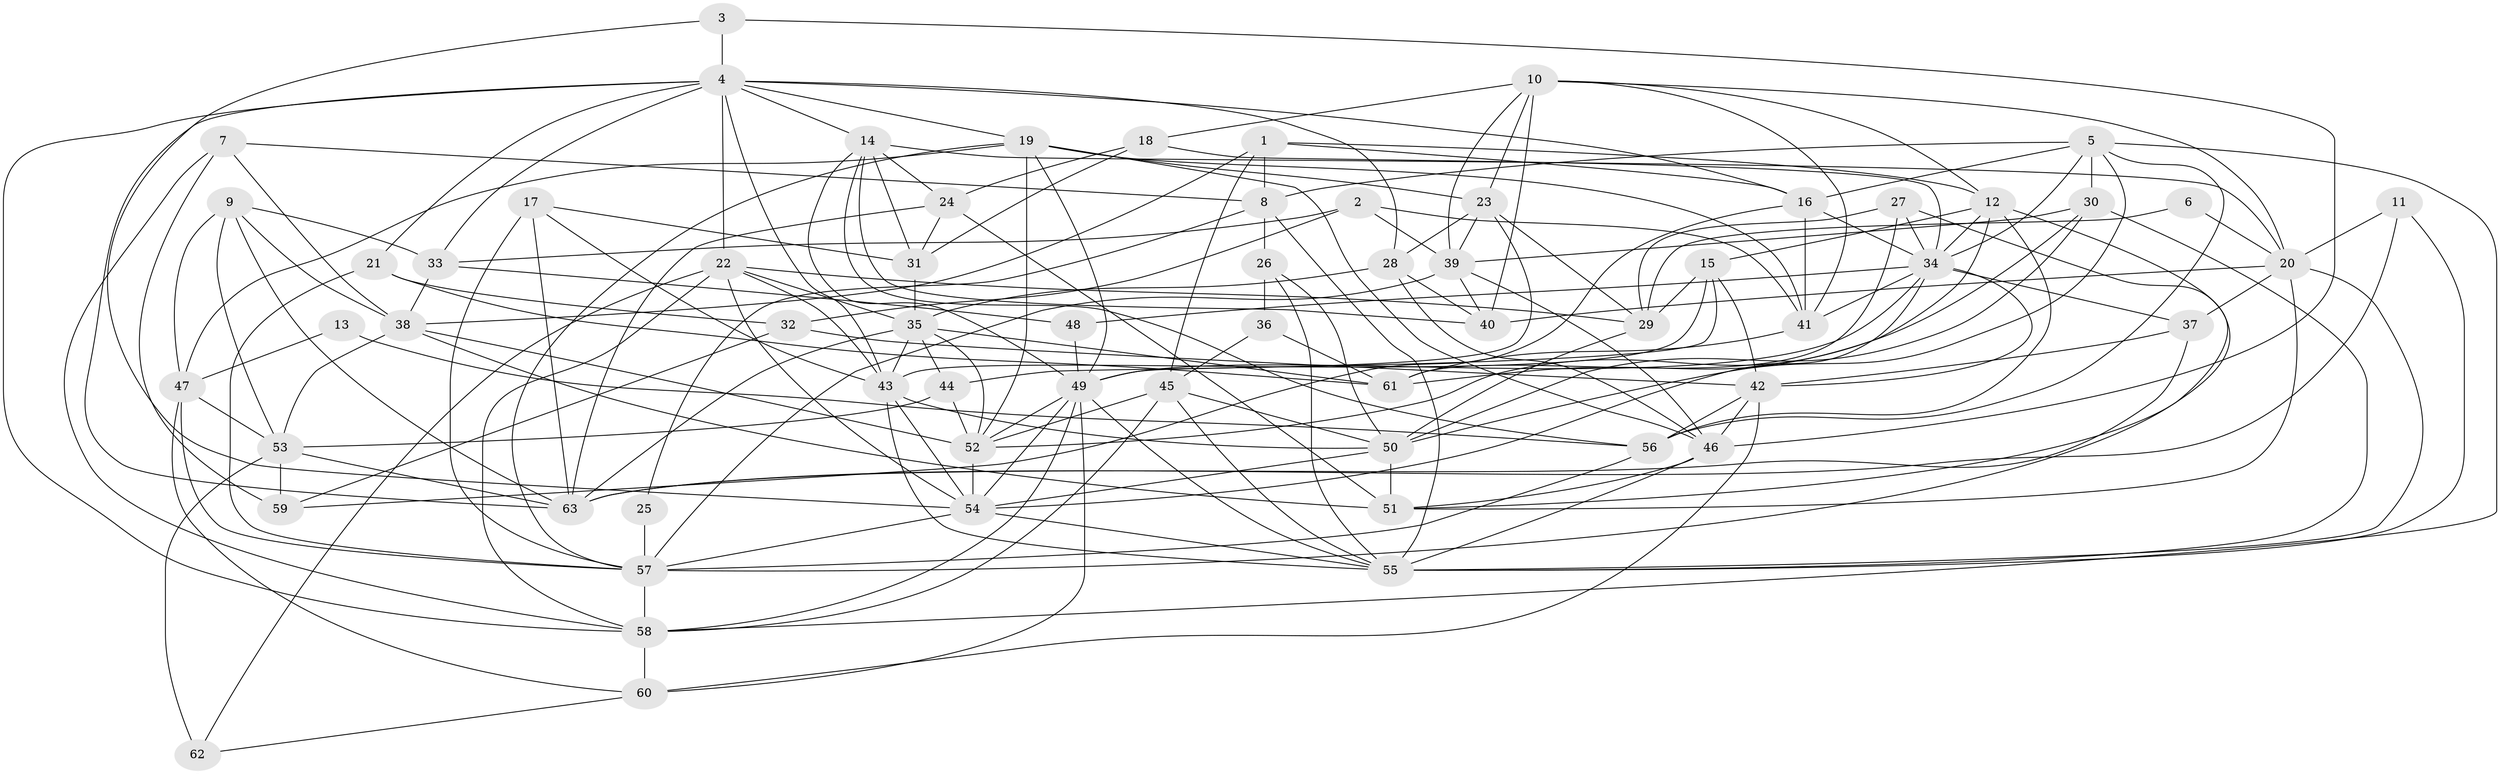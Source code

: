 // original degree distribution, {6: 0.0873015873015873, 5: 0.18253968253968253, 3: 0.2698412698412698, 4: 0.29365079365079366, 2: 0.11904761904761904, 7: 0.03968253968253968, 8: 0.007936507936507936}
// Generated by graph-tools (version 1.1) at 2025/50/03/09/25 03:50:01]
// undirected, 63 vertices, 185 edges
graph export_dot {
graph [start="1"]
  node [color=gray90,style=filled];
  1;
  2;
  3;
  4;
  5;
  6;
  7;
  8;
  9;
  10;
  11;
  12;
  13;
  14;
  15;
  16;
  17;
  18;
  19;
  20;
  21;
  22;
  23;
  24;
  25;
  26;
  27;
  28;
  29;
  30;
  31;
  32;
  33;
  34;
  35;
  36;
  37;
  38;
  39;
  40;
  41;
  42;
  43;
  44;
  45;
  46;
  47;
  48;
  49;
  50;
  51;
  52;
  53;
  54;
  55;
  56;
  57;
  58;
  59;
  60;
  61;
  62;
  63;
  1 -- 8 [weight=1.0];
  1 -- 12 [weight=1.0];
  1 -- 16 [weight=1.0];
  1 -- 38 [weight=1.0];
  1 -- 45 [weight=1.0];
  2 -- 32 [weight=1.0];
  2 -- 33 [weight=1.0];
  2 -- 39 [weight=1.0];
  2 -- 41 [weight=1.0];
  3 -- 4 [weight=1.0];
  3 -- 46 [weight=1.0];
  3 -- 54 [weight=1.0];
  4 -- 14 [weight=1.0];
  4 -- 16 [weight=1.0];
  4 -- 19 [weight=1.0];
  4 -- 21 [weight=1.0];
  4 -- 22 [weight=1.0];
  4 -- 28 [weight=1.0];
  4 -- 33 [weight=1.0];
  4 -- 43 [weight=1.0];
  4 -- 58 [weight=1.0];
  4 -- 63 [weight=1.0];
  5 -- 8 [weight=1.0];
  5 -- 16 [weight=1.0];
  5 -- 30 [weight=1.0];
  5 -- 34 [weight=1.0];
  5 -- 50 [weight=1.0];
  5 -- 56 [weight=1.0];
  5 -- 58 [weight=1.0];
  6 -- 20 [weight=1.0];
  6 -- 29 [weight=1.0];
  7 -- 8 [weight=1.0];
  7 -- 38 [weight=1.0];
  7 -- 58 [weight=1.0];
  7 -- 59 [weight=1.0];
  8 -- 25 [weight=1.0];
  8 -- 26 [weight=1.0];
  8 -- 55 [weight=1.0];
  9 -- 33 [weight=1.0];
  9 -- 38 [weight=1.0];
  9 -- 47 [weight=1.0];
  9 -- 53 [weight=1.0];
  9 -- 63 [weight=1.0];
  10 -- 12 [weight=1.0];
  10 -- 18 [weight=1.0];
  10 -- 20 [weight=1.0];
  10 -- 23 [weight=1.0];
  10 -- 39 [weight=1.0];
  10 -- 40 [weight=1.0];
  10 -- 41 [weight=1.0];
  11 -- 20 [weight=1.0];
  11 -- 55 [weight=1.0];
  11 -- 63 [weight=1.0];
  12 -- 15 [weight=1.0];
  12 -- 34 [weight=1.0];
  12 -- 51 [weight=1.0];
  12 -- 52 [weight=1.0];
  12 -- 56 [weight=1.0];
  13 -- 47 [weight=1.0];
  13 -- 56 [weight=1.0];
  14 -- 20 [weight=1.0];
  14 -- 24 [weight=1.0];
  14 -- 31 [weight=1.0];
  14 -- 40 [weight=1.0];
  14 -- 49 [weight=1.0];
  14 -- 56 [weight=1.0];
  15 -- 29 [weight=1.0];
  15 -- 42 [weight=1.0];
  15 -- 43 [weight=1.0];
  15 -- 44 [weight=1.0];
  16 -- 34 [weight=1.0];
  16 -- 41 [weight=1.0];
  16 -- 59 [weight=1.0];
  17 -- 31 [weight=1.0];
  17 -- 43 [weight=1.0];
  17 -- 57 [weight=1.0];
  17 -- 63 [weight=1.0];
  18 -- 24 [weight=1.0];
  18 -- 31 [weight=1.0];
  18 -- 34 [weight=1.0];
  19 -- 23 [weight=1.0];
  19 -- 41 [weight=1.0];
  19 -- 46 [weight=1.0];
  19 -- 47 [weight=1.0];
  19 -- 49 [weight=1.0];
  19 -- 52 [weight=2.0];
  19 -- 57 [weight=1.0];
  20 -- 37 [weight=1.0];
  20 -- 40 [weight=1.0];
  20 -- 51 [weight=2.0];
  20 -- 55 [weight=1.0];
  21 -- 32 [weight=1.0];
  21 -- 57 [weight=1.0];
  21 -- 61 [weight=1.0];
  22 -- 29 [weight=1.0];
  22 -- 35 [weight=1.0];
  22 -- 43 [weight=1.0];
  22 -- 54 [weight=1.0];
  22 -- 58 [weight=1.0];
  22 -- 62 [weight=1.0];
  23 -- 28 [weight=1.0];
  23 -- 29 [weight=1.0];
  23 -- 39 [weight=1.0];
  23 -- 49 [weight=1.0];
  24 -- 31 [weight=1.0];
  24 -- 51 [weight=1.0];
  24 -- 63 [weight=1.0];
  25 -- 57 [weight=1.0];
  26 -- 36 [weight=1.0];
  26 -- 50 [weight=1.0];
  26 -- 55 [weight=1.0];
  27 -- 29 [weight=1.0];
  27 -- 34 [weight=1.0];
  27 -- 57 [weight=1.0];
  27 -- 61 [weight=1.0];
  28 -- 35 [weight=1.0];
  28 -- 40 [weight=1.0];
  28 -- 46 [weight=1.0];
  29 -- 50 [weight=1.0];
  30 -- 39 [weight=1.0];
  30 -- 50 [weight=1.0];
  30 -- 55 [weight=1.0];
  30 -- 61 [weight=1.0];
  31 -- 35 [weight=1.0];
  32 -- 42 [weight=1.0];
  32 -- 59 [weight=1.0];
  33 -- 38 [weight=1.0];
  33 -- 48 [weight=1.0];
  34 -- 37 [weight=1.0];
  34 -- 41 [weight=1.0];
  34 -- 42 [weight=1.0];
  34 -- 48 [weight=1.0];
  34 -- 49 [weight=1.0];
  34 -- 54 [weight=1.0];
  35 -- 43 [weight=1.0];
  35 -- 44 [weight=1.0];
  35 -- 52 [weight=1.0];
  35 -- 61 [weight=1.0];
  35 -- 63 [weight=1.0];
  36 -- 45 [weight=1.0];
  36 -- 61 [weight=1.0];
  37 -- 42 [weight=1.0];
  37 -- 63 [weight=1.0];
  38 -- 51 [weight=1.0];
  38 -- 52 [weight=1.0];
  38 -- 53 [weight=1.0];
  39 -- 40 [weight=1.0];
  39 -- 46 [weight=1.0];
  39 -- 57 [weight=1.0];
  41 -- 61 [weight=1.0];
  42 -- 46 [weight=1.0];
  42 -- 56 [weight=1.0];
  42 -- 60 [weight=1.0];
  43 -- 50 [weight=1.0];
  43 -- 54 [weight=1.0];
  43 -- 55 [weight=1.0];
  44 -- 52 [weight=1.0];
  44 -- 53 [weight=1.0];
  45 -- 50 [weight=1.0];
  45 -- 52 [weight=1.0];
  45 -- 55 [weight=1.0];
  45 -- 58 [weight=1.0];
  46 -- 51 [weight=1.0];
  46 -- 55 [weight=1.0];
  47 -- 53 [weight=1.0];
  47 -- 57 [weight=1.0];
  47 -- 60 [weight=1.0];
  48 -- 49 [weight=1.0];
  49 -- 52 [weight=1.0];
  49 -- 54 [weight=1.0];
  49 -- 55 [weight=1.0];
  49 -- 58 [weight=1.0];
  49 -- 60 [weight=1.0];
  50 -- 51 [weight=1.0];
  50 -- 54 [weight=1.0];
  52 -- 54 [weight=1.0];
  53 -- 59 [weight=1.0];
  53 -- 62 [weight=1.0];
  53 -- 63 [weight=1.0];
  54 -- 55 [weight=1.0];
  54 -- 57 [weight=1.0];
  56 -- 57 [weight=1.0];
  57 -- 58 [weight=1.0];
  58 -- 60 [weight=1.0];
  60 -- 62 [weight=1.0];
}
